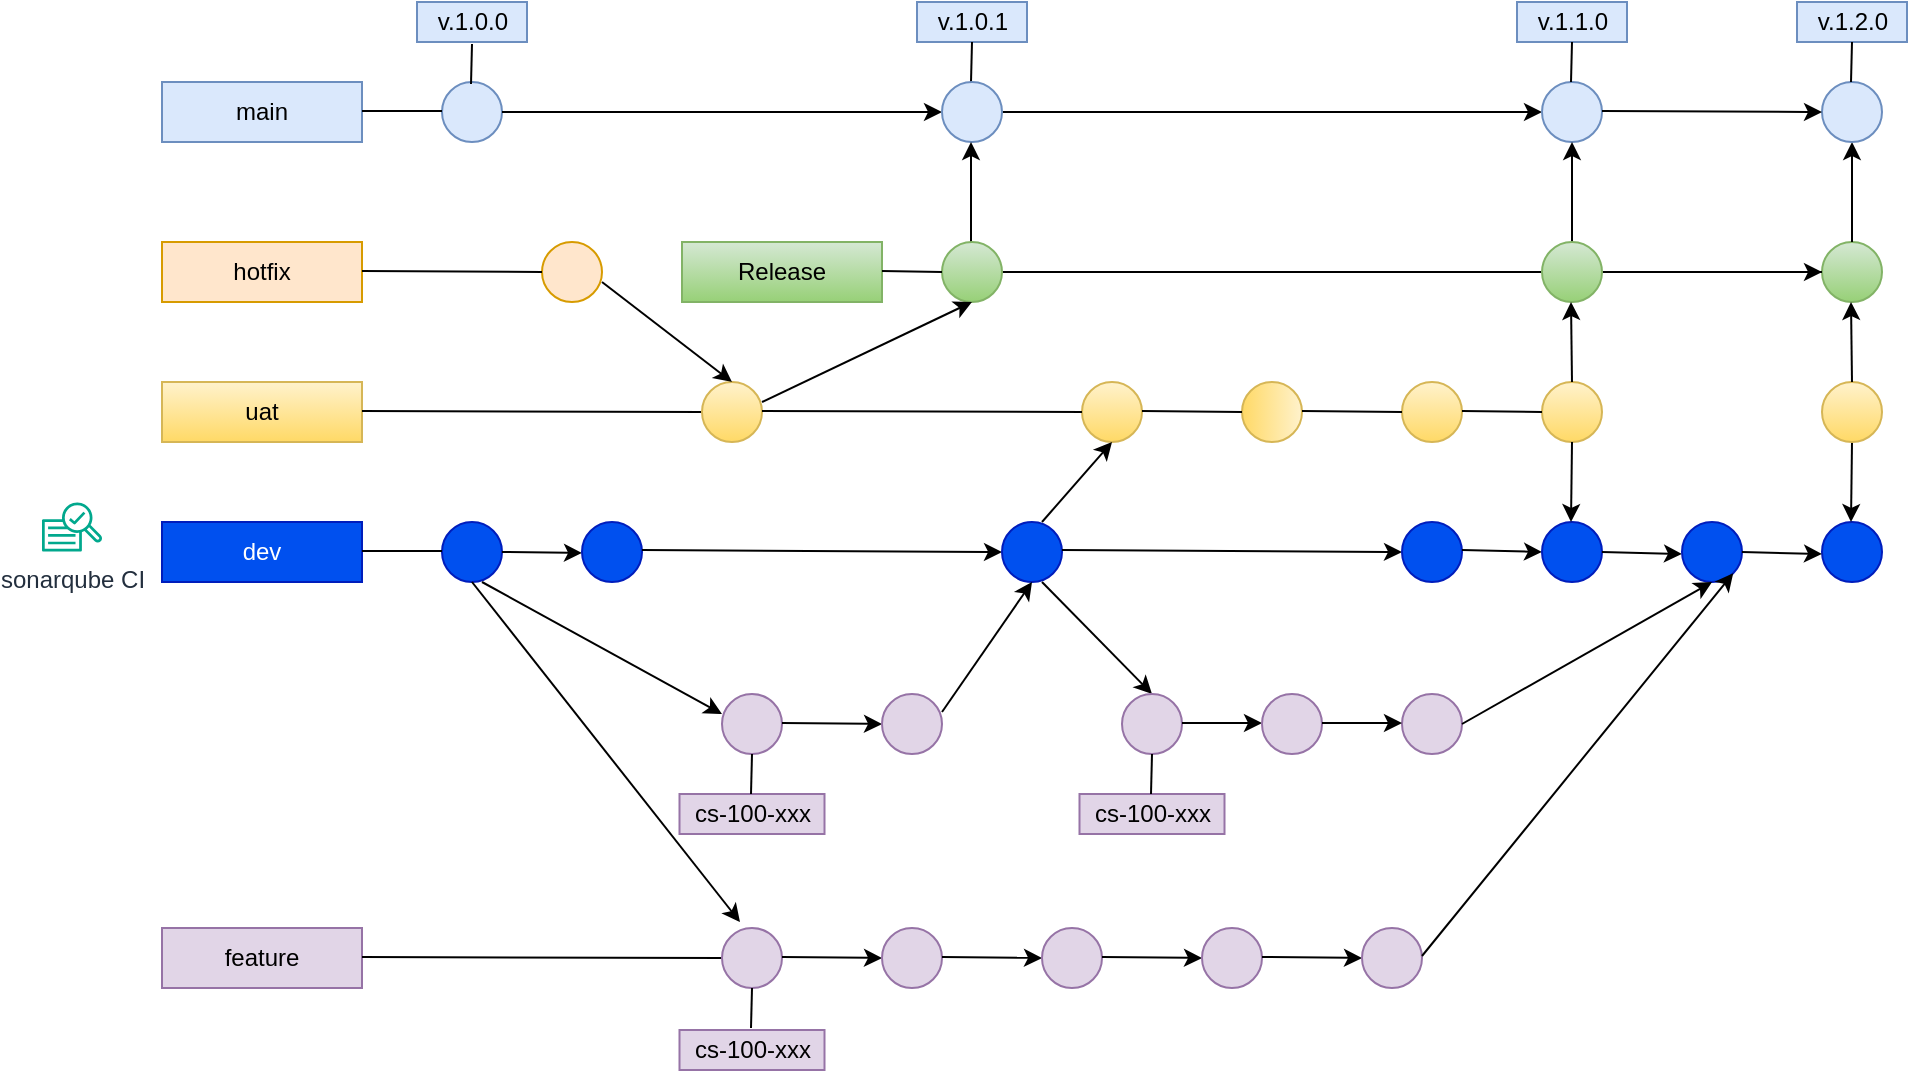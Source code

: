 <mxfile version="22.1.0" type="github">
  <diagram name="Page-1" id="AglED8rV2lXDWNFlJELm">
    <mxGraphModel dx="1376" dy="967" grid="1" gridSize="10" guides="1" tooltips="1" connect="1" arrows="1" fold="1" page="1" pageScale="1" pageWidth="850" pageHeight="1100" math="0" shadow="0">
      <root>
        <mxCell id="0" />
        <mxCell id="1" parent="0" />
        <mxCell id="lrsJLsBb-M8_abIkjrfc-1" value="main" style="rounded=0;whiteSpace=wrap;html=1;fillColor=#dae8fc;strokeColor=#6c8ebf;" parent="1" vertex="1">
          <mxGeometry x="100" y="140" width="100" height="30" as="geometry" />
        </mxCell>
        <mxCell id="lrsJLsBb-M8_abIkjrfc-2" value="hotfix" style="rounded=0;whiteSpace=wrap;html=1;fillColor=#ffe6cc;strokeColor=#d79b00;" parent="1" vertex="1">
          <mxGeometry x="100" y="220" width="100" height="30" as="geometry" />
        </mxCell>
        <mxCell id="lrsJLsBb-M8_abIkjrfc-3" value="dev" style="rounded=0;whiteSpace=wrap;html=1;fillColor=#0050ef;strokeColor=#001DBC;fontColor=#ffffff;" parent="1" vertex="1">
          <mxGeometry x="100" y="360" width="100" height="30" as="geometry" />
        </mxCell>
        <mxCell id="lrsJLsBb-M8_abIkjrfc-4" value="feature" style="rounded=0;whiteSpace=wrap;html=1;fillColor=#e1d5e7;strokeColor=#9673a6;" parent="1" vertex="1">
          <mxGeometry x="100" y="563" width="100" height="30" as="geometry" />
        </mxCell>
        <mxCell id="lrsJLsBb-M8_abIkjrfc-7" value="sonarqube CI" style="sketch=0;outlineConnect=0;fontColor=#232F3E;gradientColor=none;fillColor=#01A88D;strokeColor=none;dashed=0;verticalLabelPosition=bottom;verticalAlign=top;align=center;html=1;fontSize=12;fontStyle=0;aspect=fixed;pointerEvents=1;shape=mxgraph.aws4.sagemaker_train;" parent="1" vertex="1">
          <mxGeometry x="40" y="350" width="30" height="25" as="geometry" />
        </mxCell>
        <mxCell id="lrsJLsBb-M8_abIkjrfc-8" value="" style="ellipse;whiteSpace=wrap;html=1;aspect=fixed;fillColor=#dae8fc;strokeColor=#6c8ebf;" parent="1" vertex="1">
          <mxGeometry x="240" y="140" width="30" height="30" as="geometry" />
        </mxCell>
        <mxCell id="lrsJLsBb-M8_abIkjrfc-9" value="" style="endArrow=none;html=1;rounded=0;" parent="1" edge="1">
          <mxGeometry width="50" height="50" relative="1" as="geometry">
            <mxPoint x="200" y="154.5" as="sourcePoint" />
            <mxPoint x="240" y="154.5" as="targetPoint" />
          </mxGeometry>
        </mxCell>
        <mxCell id="lrsJLsBb-M8_abIkjrfc-10" value="" style="endArrow=none;html=1;rounded=0;" parent="1" edge="1">
          <mxGeometry width="50" height="50" relative="1" as="geometry">
            <mxPoint x="255" y="121" as="sourcePoint" />
            <mxPoint x="254.5" y="141" as="targetPoint" />
          </mxGeometry>
        </mxCell>
        <mxCell id="lrsJLsBb-M8_abIkjrfc-11" value="v.1.0.0" style="rounded=0;whiteSpace=wrap;html=1;fillColor=#dae8fc;strokeColor=#6c8ebf;" parent="1" vertex="1">
          <mxGeometry x="227.5" y="100" width="55" height="20" as="geometry" />
        </mxCell>
        <mxCell id="lrsJLsBb-M8_abIkjrfc-15" value="v.1.0.1" style="rounded=0;whiteSpace=wrap;html=1;fillColor=#dae8fc;strokeColor=#6c8ebf;" parent="1" vertex="1">
          <mxGeometry x="477.5" y="100" width="55" height="20" as="geometry" />
        </mxCell>
        <mxCell id="lrsJLsBb-M8_abIkjrfc-16" value="" style="endArrow=none;html=1;rounded=0;" parent="1" edge="1">
          <mxGeometry width="50" height="50" relative="1" as="geometry">
            <mxPoint x="505" y="120" as="sourcePoint" />
            <mxPoint x="504.5" y="140" as="targetPoint" />
          </mxGeometry>
        </mxCell>
        <mxCell id="lrsJLsBb-M8_abIkjrfc-19" value="" style="ellipse;whiteSpace=wrap;html=1;aspect=fixed;fillColor=#0050ef;strokeColor=#001DBC;fontColor=#ffffff;" parent="1" vertex="1">
          <mxGeometry x="240" y="360" width="30" height="30" as="geometry" />
        </mxCell>
        <mxCell id="lrsJLsBb-M8_abIkjrfc-20" value="" style="endArrow=none;html=1;rounded=0;" parent="1" edge="1">
          <mxGeometry width="50" height="50" relative="1" as="geometry">
            <mxPoint x="200" y="374.5" as="sourcePoint" />
            <mxPoint x="240" y="374.5" as="targetPoint" />
          </mxGeometry>
        </mxCell>
        <mxCell id="lrsJLsBb-M8_abIkjrfc-21" value="" style="endArrow=classic;html=1;rounded=0;" parent="1" edge="1">
          <mxGeometry width="50" height="50" relative="1" as="geometry">
            <mxPoint x="270" y="375" as="sourcePoint" />
            <mxPoint x="310" y="375.5" as="targetPoint" />
          </mxGeometry>
        </mxCell>
        <mxCell id="lrsJLsBb-M8_abIkjrfc-22" value="" style="ellipse;whiteSpace=wrap;html=1;aspect=fixed;fillColor=#0050ef;strokeColor=#001DBC;fontColor=#ffffff;" parent="1" vertex="1">
          <mxGeometry x="310" y="360" width="30" height="30" as="geometry" />
        </mxCell>
        <mxCell id="lrsJLsBb-M8_abIkjrfc-24" value="" style="ellipse;whiteSpace=wrap;html=1;aspect=fixed;fillColor=#ffe6cc;strokeColor=#d79b00;" parent="1" vertex="1">
          <mxGeometry x="290" y="220" width="30" height="30" as="geometry" />
        </mxCell>
        <mxCell id="lrsJLsBb-M8_abIkjrfc-26" value="" style="endArrow=none;html=1;rounded=0;entryX=0;entryY=0.5;entryDx=0;entryDy=0;" parent="1" target="lrsJLsBb-M8_abIkjrfc-24" edge="1">
          <mxGeometry width="50" height="50" relative="1" as="geometry">
            <mxPoint x="200" y="234.5" as="sourcePoint" />
            <mxPoint x="270" y="234.5" as="targetPoint" />
          </mxGeometry>
        </mxCell>
        <mxCell id="lrsJLsBb-M8_abIkjrfc-29" value="" style="endArrow=classic;html=1;rounded=0;" parent="1" edge="1">
          <mxGeometry width="50" height="50" relative="1" as="geometry">
            <mxPoint x="260" y="390" as="sourcePoint" />
            <mxPoint x="380" y="456" as="targetPoint" />
          </mxGeometry>
        </mxCell>
        <mxCell id="lrsJLsBb-M8_abIkjrfc-30" value="" style="ellipse;whiteSpace=wrap;html=1;aspect=fixed;fillColor=#e1d5e7;strokeColor=#9673a6;" parent="1" vertex="1">
          <mxGeometry x="380" y="446" width="30" height="30" as="geometry" />
        </mxCell>
        <mxCell id="lrsJLsBb-M8_abIkjrfc-31" value="" style="endArrow=none;html=1;rounded=0;" parent="1" edge="1">
          <mxGeometry width="50" height="50" relative="1" as="geometry">
            <mxPoint x="200" y="577.5" as="sourcePoint" />
            <mxPoint x="380" y="578" as="targetPoint" />
          </mxGeometry>
        </mxCell>
        <mxCell id="lrsJLsBb-M8_abIkjrfc-32" value="" style="ellipse;whiteSpace=wrap;html=1;aspect=fixed;fillColor=#e1d5e7;strokeColor=#9673a6;" parent="1" vertex="1">
          <mxGeometry x="380" y="563" width="30" height="30" as="geometry" />
        </mxCell>
        <mxCell id="lrsJLsBb-M8_abIkjrfc-33" value="cs-100-xxx" style="rounded=0;whiteSpace=wrap;html=1;fillColor=#e1d5e7;strokeColor=#9673a6;" parent="1" vertex="1">
          <mxGeometry x="358.75" y="496" width="72.5" height="20" as="geometry" />
        </mxCell>
        <mxCell id="lrsJLsBb-M8_abIkjrfc-34" value="" style="endArrow=none;html=1;rounded=0;" parent="1" edge="1">
          <mxGeometry width="50" height="50" relative="1" as="geometry">
            <mxPoint x="395" y="476" as="sourcePoint" />
            <mxPoint x="394.5" y="496" as="targetPoint" />
          </mxGeometry>
        </mxCell>
        <mxCell id="lrsJLsBb-M8_abIkjrfc-35" value="" style="endArrow=classic;html=1;rounded=0;" parent="1" edge="1">
          <mxGeometry width="50" height="50" relative="1" as="geometry">
            <mxPoint x="410" y="460.5" as="sourcePoint" />
            <mxPoint x="460" y="461" as="targetPoint" />
          </mxGeometry>
        </mxCell>
        <mxCell id="lrsJLsBb-M8_abIkjrfc-36" value="" style="ellipse;whiteSpace=wrap;html=1;aspect=fixed;fillColor=#e1d5e7;strokeColor=#9673a6;" parent="1" vertex="1">
          <mxGeometry x="460" y="446" width="30" height="30" as="geometry" />
        </mxCell>
        <mxCell id="lrsJLsBb-M8_abIkjrfc-37" value="" style="endArrow=classic;html=1;rounded=0;" parent="1" edge="1">
          <mxGeometry width="50" height="50" relative="1" as="geometry">
            <mxPoint x="340" y="374" as="sourcePoint" />
            <mxPoint x="520" y="375" as="targetPoint" />
          </mxGeometry>
        </mxCell>
        <mxCell id="lrsJLsBb-M8_abIkjrfc-38" value="" style="ellipse;whiteSpace=wrap;html=1;aspect=fixed;fillColor=#0050ef;strokeColor=#001DBC;fontColor=#ffffff;" parent="1" vertex="1">
          <mxGeometry x="520" y="360" width="30" height="30" as="geometry" />
        </mxCell>
        <mxCell id="lrsJLsBb-M8_abIkjrfc-39" value="" style="endArrow=classic;html=1;rounded=0;entryX=0.5;entryY=1;entryDx=0;entryDy=0;" parent="1" target="lrsJLsBb-M8_abIkjrfc-38" edge="1">
          <mxGeometry width="50" height="50" relative="1" as="geometry">
            <mxPoint x="490" y="455" as="sourcePoint" />
            <mxPoint x="550" y="375" as="targetPoint" />
          </mxGeometry>
        </mxCell>
        <mxCell id="lrsJLsBb-M8_abIkjrfc-40" value="" style="endArrow=classic;html=1;rounded=0;entryX=0.5;entryY=0;entryDx=0;entryDy=0;" parent="1" target="lrsJLsBb-M8_abIkjrfc-41" edge="1">
          <mxGeometry width="50" height="50" relative="1" as="geometry">
            <mxPoint x="540" y="390" as="sourcePoint" />
            <mxPoint x="590" y="430" as="targetPoint" />
          </mxGeometry>
        </mxCell>
        <mxCell id="lrsJLsBb-M8_abIkjrfc-41" value="" style="ellipse;whiteSpace=wrap;html=1;aspect=fixed;fillColor=#e1d5e7;strokeColor=#9673a6;" parent="1" vertex="1">
          <mxGeometry x="580" y="446" width="30" height="30" as="geometry" />
        </mxCell>
        <mxCell id="lrsJLsBb-M8_abIkjrfc-43" value="cs-100-xxx" style="rounded=0;whiteSpace=wrap;html=1;fillColor=#e1d5e7;strokeColor=#9673a6;" parent="1" vertex="1">
          <mxGeometry x="558.75" y="496" width="72.5" height="20" as="geometry" />
        </mxCell>
        <mxCell id="lrsJLsBb-M8_abIkjrfc-44" value="" style="endArrow=none;html=1;rounded=0;" parent="1" edge="1">
          <mxGeometry width="50" height="50" relative="1" as="geometry">
            <mxPoint x="595" y="476" as="sourcePoint" />
            <mxPoint x="594.5" y="496" as="targetPoint" />
          </mxGeometry>
        </mxCell>
        <mxCell id="lrsJLsBb-M8_abIkjrfc-45" value="" style="endArrow=classic;html=1;rounded=0;" parent="1" edge="1">
          <mxGeometry width="50" height="50" relative="1" as="geometry">
            <mxPoint x="610" y="460.5" as="sourcePoint" />
            <mxPoint x="650" y="460.5" as="targetPoint" />
          </mxGeometry>
        </mxCell>
        <mxCell id="lrsJLsBb-M8_abIkjrfc-46" value="" style="ellipse;whiteSpace=wrap;html=1;aspect=fixed;fillColor=#e1d5e7;strokeColor=#9673a6;" parent="1" vertex="1">
          <mxGeometry x="650" y="446" width="30" height="30" as="geometry" />
        </mxCell>
        <mxCell id="lrsJLsBb-M8_abIkjrfc-48" value="" style="ellipse;whiteSpace=wrap;html=1;aspect=fixed;fillColor=#e1d5e7;strokeColor=#9673a6;" parent="1" vertex="1">
          <mxGeometry x="720" y="446" width="30" height="30" as="geometry" />
        </mxCell>
        <mxCell id="lrsJLsBb-M8_abIkjrfc-49" value="" style="endArrow=classic;html=1;rounded=0;" parent="1" edge="1">
          <mxGeometry width="50" height="50" relative="1" as="geometry">
            <mxPoint x="680" y="460.5" as="sourcePoint" />
            <mxPoint x="720" y="460.5" as="targetPoint" />
          </mxGeometry>
        </mxCell>
        <mxCell id="lrsJLsBb-M8_abIkjrfc-50" value="" style="endArrow=classic;html=1;rounded=0;" parent="1" edge="1">
          <mxGeometry width="50" height="50" relative="1" as="geometry">
            <mxPoint x="550" y="374" as="sourcePoint" />
            <mxPoint x="720" y="375" as="targetPoint" />
          </mxGeometry>
        </mxCell>
        <mxCell id="lrsJLsBb-M8_abIkjrfc-51" value="" style="ellipse;whiteSpace=wrap;html=1;aspect=fixed;fillColor=#0050ef;strokeColor=#001DBC;fontColor=#ffffff;" parent="1" vertex="1">
          <mxGeometry x="720" y="360" width="30" height="30" as="geometry" />
        </mxCell>
        <mxCell id="lrsJLsBb-M8_abIkjrfc-52" value="" style="endArrow=classic;html=1;rounded=0;" parent="1" edge="1">
          <mxGeometry width="50" height="50" relative="1" as="geometry">
            <mxPoint x="750" y="374" as="sourcePoint" />
            <mxPoint x="790" y="375" as="targetPoint" />
          </mxGeometry>
        </mxCell>
        <mxCell id="lrsJLsBb-M8_abIkjrfc-53" value="" style="ellipse;whiteSpace=wrap;html=1;aspect=fixed;fillColor=#0050ef;strokeColor=#001DBC;fontColor=#ffffff;" parent="1" vertex="1">
          <mxGeometry x="790" y="360" width="30" height="30" as="geometry" />
        </mxCell>
        <mxCell id="lrsJLsBb-M8_abIkjrfc-54" value="" style="endArrow=classic;html=1;rounded=0;" parent="1" edge="1">
          <mxGeometry width="50" height="50" relative="1" as="geometry">
            <mxPoint x="820" y="375" as="sourcePoint" />
            <mxPoint x="860" y="376" as="targetPoint" />
          </mxGeometry>
        </mxCell>
        <mxCell id="lrsJLsBb-M8_abIkjrfc-55" value="" style="ellipse;whiteSpace=wrap;html=1;aspect=fixed;fillColor=#0050ef;strokeColor=#001DBC;fontColor=#ffffff;" parent="1" vertex="1">
          <mxGeometry x="860" y="360" width="30" height="30" as="geometry" />
        </mxCell>
        <mxCell id="lrsJLsBb-M8_abIkjrfc-56" value="" style="endArrow=classic;html=1;rounded=0;entryX=0.5;entryY=1;entryDx=0;entryDy=0;" parent="1" target="lrsJLsBb-M8_abIkjrfc-55" edge="1">
          <mxGeometry width="50" height="50" relative="1" as="geometry">
            <mxPoint x="750" y="461" as="sourcePoint" />
            <mxPoint x="795" y="396" as="targetPoint" />
          </mxGeometry>
        </mxCell>
        <mxCell id="lrsJLsBb-M8_abIkjrfc-57" value="uat" style="rounded=0;whiteSpace=wrap;html=1;fillColor=#fff2cc;strokeColor=#d6b656;gradientColor=#ffd966;" parent="1" vertex="1">
          <mxGeometry x="100" y="290" width="100" height="30" as="geometry" />
        </mxCell>
        <mxCell id="lrsJLsBb-M8_abIkjrfc-58" value="" style="endArrow=none;html=1;rounded=0;entryX=0;entryY=0.5;entryDx=0;entryDy=0;" parent="1" edge="1" target="lrsJLsBb-M8_abIkjrfc-62">
          <mxGeometry width="50" height="50" relative="1" as="geometry">
            <mxPoint x="200" y="304.5" as="sourcePoint" />
            <mxPoint x="250" y="305" as="targetPoint" />
          </mxGeometry>
        </mxCell>
        <mxCell id="lrsJLsBb-M8_abIkjrfc-62" value="" style="ellipse;whiteSpace=wrap;html=1;aspect=fixed;fillColor=#fff2cc;strokeColor=#d6b656;gradientColor=#ffd966;" parent="1" vertex="1">
          <mxGeometry x="370" y="290" width="30" height="30" as="geometry" />
        </mxCell>
        <mxCell id="lrsJLsBb-M8_abIkjrfc-65" value="Release" style="rounded=0;whiteSpace=wrap;html=1;fillColor=#d5e8d4;strokeColor=#82b366;gradientColor=#97d077;" parent="1" vertex="1">
          <mxGeometry x="360" y="220" width="100" height="30" as="geometry" />
        </mxCell>
        <mxCell id="lrsJLsBb-M8_abIkjrfc-66" value="" style="endArrow=none;html=1;rounded=0;entryX=0;entryY=0.5;entryDx=0;entryDy=0;exitX=1;exitY=0.5;exitDx=0;exitDy=0;" parent="1" target="lrsJLsBb-M8_abIkjrfc-67" edge="1" source="CNAplac2UCYMmyorSGuq-23">
          <mxGeometry width="50" height="50" relative="1" as="geometry">
            <mxPoint x="560" y="234.5" as="sourcePoint" />
            <mxPoint x="770" y="235" as="targetPoint" />
          </mxGeometry>
        </mxCell>
        <mxCell id="CNAplac2UCYMmyorSGuq-1" value="" style="edgeStyle=orthogonalEdgeStyle;rounded=0;orthogonalLoop=1;jettySize=auto;html=1;" edge="1" parent="1" source="lrsJLsBb-M8_abIkjrfc-67" target="lrsJLsBb-M8_abIkjrfc-104">
          <mxGeometry relative="1" as="geometry" />
        </mxCell>
        <mxCell id="lrsJLsBb-M8_abIkjrfc-70" value="" style="endArrow=classic;html=1;rounded=0;entryX=0;entryY=0.5;entryDx=0;entryDy=0;" parent="1" target="lrsJLsBb-M8_abIkjrfc-71" edge="1" source="lrsJLsBb-M8_abIkjrfc-14">
          <mxGeometry width="50" height="50" relative="1" as="geometry">
            <mxPoint x="340" y="154.5" as="sourcePoint" />
            <mxPoint x="630" y="155" as="targetPoint" />
          </mxGeometry>
        </mxCell>
        <mxCell id="lrsJLsBb-M8_abIkjrfc-71" value="" style="ellipse;whiteSpace=wrap;html=1;aspect=fixed;fillColor=#dae8fc;strokeColor=#6c8ebf;" parent="1" vertex="1">
          <mxGeometry x="790" y="140" width="30" height="30" as="geometry" />
        </mxCell>
        <mxCell id="lrsJLsBb-M8_abIkjrfc-73" value="" style="ellipse;whiteSpace=wrap;html=1;aspect=fixed;fillColor=#fff2cc;strokeColor=#d6b656;gradientColor=#ffd966;" parent="1" vertex="1">
          <mxGeometry x="560" y="290" width="30" height="30" as="geometry" />
        </mxCell>
        <mxCell id="lrsJLsBb-M8_abIkjrfc-76" value="" style="endArrow=none;html=1;rounded=0;entryX=0;entryY=0.5;entryDx=0;entryDy=0;" parent="1" target="lrsJLsBb-M8_abIkjrfc-73" edge="1">
          <mxGeometry width="50" height="50" relative="1" as="geometry">
            <mxPoint x="400" y="304.5" as="sourcePoint" />
            <mxPoint x="431.25" y="305" as="targetPoint" />
          </mxGeometry>
        </mxCell>
        <mxCell id="lrsJLsBb-M8_abIkjrfc-79" value="" style="endArrow=classic;html=1;rounded=0;entryX=0.5;entryY=1;entryDx=0;entryDy=0;exitX=0.5;exitY=0;exitDx=0;exitDy=0;" parent="1" target="lrsJLsBb-M8_abIkjrfc-71" edge="1" source="lrsJLsBb-M8_abIkjrfc-67">
          <mxGeometry width="50" height="50" relative="1" as="geometry">
            <mxPoint x="804.5" y="200" as="sourcePoint" />
            <mxPoint x="805" y="176" as="targetPoint" />
          </mxGeometry>
        </mxCell>
        <mxCell id="lrsJLsBb-M8_abIkjrfc-83" value="" style="ellipse;whiteSpace=wrap;html=1;aspect=fixed;fillColor=#0050ef;strokeColor=#001DBC;fontColor=#ffffff;" parent="1" vertex="1">
          <mxGeometry x="930" y="360" width="30" height="30" as="geometry" />
        </mxCell>
        <mxCell id="lrsJLsBb-M8_abIkjrfc-84" value="" style="endArrow=classic;html=1;rounded=0;" parent="1" edge="1">
          <mxGeometry width="50" height="50" relative="1" as="geometry">
            <mxPoint x="890" y="375" as="sourcePoint" />
            <mxPoint x="930" y="376" as="targetPoint" />
          </mxGeometry>
        </mxCell>
        <mxCell id="lrsJLsBb-M8_abIkjrfc-85" value="" style="endArrow=classic;html=1;rounded=0;entryX=0.3;entryY=-0.1;entryDx=0;entryDy=0;entryPerimeter=0;exitX=0.5;exitY=1;exitDx=0;exitDy=0;" parent="1" source="lrsJLsBb-M8_abIkjrfc-19" target="lrsJLsBb-M8_abIkjrfc-32" edge="1">
          <mxGeometry width="50" height="50" relative="1" as="geometry">
            <mxPoint x="245" y="390" as="sourcePoint" />
            <mxPoint x="365" y="456" as="targetPoint" />
          </mxGeometry>
        </mxCell>
        <mxCell id="lrsJLsBb-M8_abIkjrfc-86" value="cs-100-xxx" style="rounded=0;whiteSpace=wrap;html=1;fillColor=#e1d5e7;strokeColor=#9673a6;" parent="1" vertex="1">
          <mxGeometry x="358.75" y="614" width="72.5" height="20" as="geometry" />
        </mxCell>
        <mxCell id="lrsJLsBb-M8_abIkjrfc-87" value="" style="endArrow=none;html=1;rounded=0;" parent="1" edge="1">
          <mxGeometry width="50" height="50" relative="1" as="geometry">
            <mxPoint x="395" y="593" as="sourcePoint" />
            <mxPoint x="394.5" y="613" as="targetPoint" />
          </mxGeometry>
        </mxCell>
        <mxCell id="lrsJLsBb-M8_abIkjrfc-88" value="" style="endArrow=classic;html=1;rounded=0;" parent="1" edge="1">
          <mxGeometry width="50" height="50" relative="1" as="geometry">
            <mxPoint x="410" y="577.5" as="sourcePoint" />
            <mxPoint x="460" y="578" as="targetPoint" />
          </mxGeometry>
        </mxCell>
        <mxCell id="lrsJLsBb-M8_abIkjrfc-89" value="" style="ellipse;whiteSpace=wrap;html=1;aspect=fixed;fillColor=#e1d5e7;strokeColor=#9673a6;" parent="1" vertex="1">
          <mxGeometry x="460" y="563" width="30" height="30" as="geometry" />
        </mxCell>
        <mxCell id="lrsJLsBb-M8_abIkjrfc-90" value="" style="endArrow=classic;html=1;rounded=0;" parent="1" edge="1">
          <mxGeometry width="50" height="50" relative="1" as="geometry">
            <mxPoint x="490" y="577.5" as="sourcePoint" />
            <mxPoint x="540" y="578" as="targetPoint" />
          </mxGeometry>
        </mxCell>
        <mxCell id="lrsJLsBb-M8_abIkjrfc-91" value="" style="ellipse;whiteSpace=wrap;html=1;aspect=fixed;fillColor=#e1d5e7;strokeColor=#9673a6;" parent="1" vertex="1">
          <mxGeometry x="540" y="563" width="30" height="30" as="geometry" />
        </mxCell>
        <mxCell id="lrsJLsBb-M8_abIkjrfc-92" value="" style="endArrow=classic;html=1;rounded=0;" parent="1" edge="1">
          <mxGeometry width="50" height="50" relative="1" as="geometry">
            <mxPoint x="570" y="577.5" as="sourcePoint" />
            <mxPoint x="620" y="578" as="targetPoint" />
          </mxGeometry>
        </mxCell>
        <mxCell id="lrsJLsBb-M8_abIkjrfc-93" value="" style="ellipse;whiteSpace=wrap;html=1;aspect=fixed;fillColor=#e1d5e7;strokeColor=#9673a6;" parent="1" vertex="1">
          <mxGeometry x="620" y="563" width="30" height="30" as="geometry" />
        </mxCell>
        <mxCell id="lrsJLsBb-M8_abIkjrfc-94" value="" style="endArrow=classic;html=1;rounded=0;" parent="1" edge="1">
          <mxGeometry width="50" height="50" relative="1" as="geometry">
            <mxPoint x="650" y="577.5" as="sourcePoint" />
            <mxPoint x="700" y="578" as="targetPoint" />
          </mxGeometry>
        </mxCell>
        <mxCell id="lrsJLsBb-M8_abIkjrfc-95" value="" style="ellipse;whiteSpace=wrap;html=1;aspect=fixed;fillColor=#e1d5e7;strokeColor=#9673a6;" parent="1" vertex="1">
          <mxGeometry x="700" y="563" width="30" height="30" as="geometry" />
        </mxCell>
        <mxCell id="lrsJLsBb-M8_abIkjrfc-96" value="" style="endArrow=classic;html=1;rounded=0;entryX=1;entryY=1;entryDx=0;entryDy=0;" parent="1" target="lrsJLsBb-M8_abIkjrfc-55" edge="1">
          <mxGeometry width="50" height="50" relative="1" as="geometry">
            <mxPoint x="730" y="577" as="sourcePoint" />
            <mxPoint x="880" y="396" as="targetPoint" />
          </mxGeometry>
        </mxCell>
        <mxCell id="lrsJLsBb-M8_abIkjrfc-104" value="" style="ellipse;whiteSpace=wrap;html=1;aspect=fixed;fillColor=#d5e8d4;strokeColor=#82b366;gradientColor=#97d077;" parent="1" vertex="1">
          <mxGeometry x="930" y="220" width="30" height="30" as="geometry" />
        </mxCell>
        <mxCell id="lrsJLsBb-M8_abIkjrfc-106" value="" style="endArrow=none;html=1;rounded=0;entryX=0;entryY=0.5;entryDx=0;entryDy=0;" parent="1" target="lrsJLsBb-M8_abIkjrfc-104" edge="1" source="lrsJLsBb-M8_abIkjrfc-67">
          <mxGeometry width="50" height="50" relative="1" as="geometry">
            <mxPoint x="807.5" y="234.5" as="sourcePoint" />
            <mxPoint x="997.5" y="235" as="targetPoint" />
          </mxGeometry>
        </mxCell>
        <mxCell id="lrsJLsBb-M8_abIkjrfc-107" value="" style="endArrow=classic;html=1;rounded=0;entryX=0.5;entryY=1;entryDx=0;entryDy=0;exitX=0.5;exitY=0;exitDx=0;exitDy=0;" parent="1" edge="1" source="lrsJLsBb-M8_abIkjrfc-104">
          <mxGeometry width="50" height="50" relative="1" as="geometry">
            <mxPoint x="944.5" y="200" as="sourcePoint" />
            <mxPoint x="945" y="170" as="targetPoint" />
          </mxGeometry>
        </mxCell>
        <mxCell id="lrsJLsBb-M8_abIkjrfc-108" value="" style="ellipse;whiteSpace=wrap;html=1;aspect=fixed;fillColor=#dae8fc;strokeColor=#6c8ebf;direction=south;" parent="1" vertex="1">
          <mxGeometry x="930" y="140" width="30" height="30" as="geometry" />
        </mxCell>
        <mxCell id="lrsJLsBb-M8_abIkjrfc-109" value="" style="endArrow=classic;html=1;rounded=0;entryX=0.5;entryY=1;entryDx=0;entryDy=0;" parent="1" target="lrsJLsBb-M8_abIkjrfc-108" edge="1">
          <mxGeometry width="50" height="50" relative="1" as="geometry">
            <mxPoint x="820" y="154.5" as="sourcePoint" />
            <mxPoint x="1050" y="155.5" as="targetPoint" />
          </mxGeometry>
        </mxCell>
        <mxCell id="lrsJLsBb-M8_abIkjrfc-110" value="v.1.1.0" style="rounded=0;whiteSpace=wrap;html=1;fillColor=#dae8fc;strokeColor=#6c8ebf;" parent="1" vertex="1">
          <mxGeometry x="777.5" y="100" width="55" height="20" as="geometry" />
        </mxCell>
        <mxCell id="lrsJLsBb-M8_abIkjrfc-111" value="v.1.2.0" style="rounded=0;whiteSpace=wrap;html=1;fillColor=#dae8fc;strokeColor=#6c8ebf;" parent="1" vertex="1">
          <mxGeometry x="917.5" y="100" width="55" height="20" as="geometry" />
        </mxCell>
        <mxCell id="lrsJLsBb-M8_abIkjrfc-113" value="" style="endArrow=none;html=1;rounded=0;" parent="1" edge="1">
          <mxGeometry width="50" height="50" relative="1" as="geometry">
            <mxPoint x="805" y="120" as="sourcePoint" />
            <mxPoint x="804.5" y="140" as="targetPoint" />
          </mxGeometry>
        </mxCell>
        <mxCell id="lrsJLsBb-M8_abIkjrfc-114" value="" style="endArrow=none;html=1;rounded=0;" parent="1" edge="1">
          <mxGeometry width="50" height="50" relative="1" as="geometry">
            <mxPoint x="945" y="120" as="sourcePoint" />
            <mxPoint x="944.5" y="140" as="targetPoint" />
          </mxGeometry>
        </mxCell>
        <mxCell id="CNAplac2UCYMmyorSGuq-3" value="" style="endArrow=none;html=1;rounded=0;entryX=0;entryY=0.5;entryDx=0;entryDy=0;" edge="1" parent="1" target="lrsJLsBb-M8_abIkjrfc-67">
          <mxGeometry width="50" height="50" relative="1" as="geometry">
            <mxPoint x="807.5" y="234.5" as="sourcePoint" />
            <mxPoint x="930" y="235" as="targetPoint" />
          </mxGeometry>
        </mxCell>
        <mxCell id="lrsJLsBb-M8_abIkjrfc-67" value="" style="ellipse;whiteSpace=wrap;html=1;aspect=fixed;fillColor=#d5e8d4;strokeColor=#82b366;gradientColor=#97d077;" parent="1" vertex="1">
          <mxGeometry x="790" y="220" width="30" height="30" as="geometry" />
        </mxCell>
        <mxCell id="CNAplac2UCYMmyorSGuq-4" value="" style="endArrow=classic;html=1;rounded=0;entryX=0.5;entryY=0;entryDx=0;entryDy=0;exitX=0.5;exitY=1;exitDx=0;exitDy=0;" edge="1" parent="1" source="CNAplac2UCYMmyorSGuq-18">
          <mxGeometry width="50" height="50" relative="1" as="geometry">
            <mxPoint x="944.5" y="250" as="sourcePoint" />
            <mxPoint x="944.5" y="360" as="targetPoint" />
          </mxGeometry>
        </mxCell>
        <mxCell id="CNAplac2UCYMmyorSGuq-5" value="" style="endArrow=classic;html=1;rounded=0;entryX=0.5;entryY=0;entryDx=0;entryDy=0;" edge="1" parent="1" target="lrsJLsBb-M8_abIkjrfc-62">
          <mxGeometry width="50" height="50" relative="1" as="geometry">
            <mxPoint x="320" y="240" as="sourcePoint" />
            <mxPoint x="440" y="306" as="targetPoint" />
          </mxGeometry>
        </mxCell>
        <mxCell id="CNAplac2UCYMmyorSGuq-7" value="" style="endArrow=classic;html=1;rounded=0;entryX=0.5;entryY=1;entryDx=0;entryDy=0;" edge="1" parent="1" target="lrsJLsBb-M8_abIkjrfc-73">
          <mxGeometry width="50" height="50" relative="1" as="geometry">
            <mxPoint x="540" y="360" as="sourcePoint" />
            <mxPoint x="600" y="300" as="targetPoint" />
          </mxGeometry>
        </mxCell>
        <mxCell id="CNAplac2UCYMmyorSGuq-8" value="" style="ellipse;whiteSpace=wrap;html=1;aspect=fixed;fillColor=#fff2cc;strokeColor=#d6b656;gradientColor=#ffd966;direction=south;" vertex="1" parent="1">
          <mxGeometry x="640" y="290" width="30" height="30" as="geometry" />
        </mxCell>
        <mxCell id="CNAplac2UCYMmyorSGuq-9" value="" style="ellipse;whiteSpace=wrap;html=1;aspect=fixed;fillColor=#fff2cc;strokeColor=#d6b656;gradientColor=#ffd966;" vertex="1" parent="1">
          <mxGeometry x="720" y="290" width="30" height="30" as="geometry" />
        </mxCell>
        <mxCell id="CNAplac2UCYMmyorSGuq-10" value="" style="ellipse;whiteSpace=wrap;html=1;aspect=fixed;fillColor=#fff2cc;strokeColor=#d6b656;gradientColor=#ffd966;" vertex="1" parent="1">
          <mxGeometry x="790" y="290" width="30" height="30" as="geometry" />
        </mxCell>
        <mxCell id="CNAplac2UCYMmyorSGuq-11" value="" style="endArrow=none;html=1;rounded=0;" edge="1" parent="1">
          <mxGeometry width="50" height="50" relative="1" as="geometry">
            <mxPoint x="590" y="304.5" as="sourcePoint" />
            <mxPoint x="640" y="305" as="targetPoint" />
          </mxGeometry>
        </mxCell>
        <mxCell id="CNAplac2UCYMmyorSGuq-12" value="" style="endArrow=classic;html=1;rounded=0;entryX=0;entryY=0.5;entryDx=0;entryDy=0;exitX=1;exitY=0.5;exitDx=0;exitDy=0;" edge="1" parent="1" source="lrsJLsBb-M8_abIkjrfc-8" target="lrsJLsBb-M8_abIkjrfc-14">
          <mxGeometry width="50" height="50" relative="1" as="geometry">
            <mxPoint x="340" y="154.5" as="sourcePoint" />
            <mxPoint x="790" y="155" as="targetPoint" />
          </mxGeometry>
        </mxCell>
        <mxCell id="lrsJLsBb-M8_abIkjrfc-14" value="" style="ellipse;whiteSpace=wrap;html=1;aspect=fixed;fillColor=#dae8fc;strokeColor=#6c8ebf;" parent="1" vertex="1">
          <mxGeometry x="490" y="140" width="30" height="30" as="geometry" />
        </mxCell>
        <mxCell id="CNAplac2UCYMmyorSGuq-15" value="" style="endArrow=classic;html=1;rounded=0;entryX=0.5;entryY=1;entryDx=0;entryDy=0;exitX=0.5;exitY=0;exitDx=0;exitDy=0;" edge="1" parent="1">
          <mxGeometry width="50" height="50" relative="1" as="geometry">
            <mxPoint x="504.5" y="220" as="sourcePoint" />
            <mxPoint x="504.5" y="170" as="targetPoint" />
          </mxGeometry>
        </mxCell>
        <mxCell id="CNAplac2UCYMmyorSGuq-16" value="" style="endArrow=none;html=1;rounded=0;" edge="1" parent="1">
          <mxGeometry width="50" height="50" relative="1" as="geometry">
            <mxPoint x="670" y="304.5" as="sourcePoint" />
            <mxPoint x="720" y="305" as="targetPoint" />
          </mxGeometry>
        </mxCell>
        <mxCell id="CNAplac2UCYMmyorSGuq-17" value="" style="endArrow=none;html=1;rounded=0;entryX=0;entryY=0.5;entryDx=0;entryDy=0;" edge="1" parent="1" target="CNAplac2UCYMmyorSGuq-10">
          <mxGeometry width="50" height="50" relative="1" as="geometry">
            <mxPoint x="750" y="304.5" as="sourcePoint" />
            <mxPoint x="800" y="305" as="targetPoint" />
          </mxGeometry>
        </mxCell>
        <mxCell id="CNAplac2UCYMmyorSGuq-18" value="" style="ellipse;whiteSpace=wrap;html=1;aspect=fixed;fillColor=#fff2cc;strokeColor=#d6b656;gradientColor=#ffd966;" vertex="1" parent="1">
          <mxGeometry x="930" y="290" width="30" height="30" as="geometry" />
        </mxCell>
        <mxCell id="CNAplac2UCYMmyorSGuq-20" value="" style="endArrow=classic;html=1;rounded=0;entryX=0.5;entryY=1;entryDx=0;entryDy=0;" edge="1" parent="1">
          <mxGeometry width="50" height="50" relative="1" as="geometry">
            <mxPoint x="805" y="290" as="sourcePoint" />
            <mxPoint x="804.5" y="250" as="targetPoint" />
          </mxGeometry>
        </mxCell>
        <mxCell id="CNAplac2UCYMmyorSGuq-21" value="" style="endArrow=classic;html=1;rounded=0;entryX=0.5;entryY=1;entryDx=0;entryDy=0;" edge="1" parent="1">
          <mxGeometry width="50" height="50" relative="1" as="geometry">
            <mxPoint x="945" y="290" as="sourcePoint" />
            <mxPoint x="944.5" y="250" as="targetPoint" />
          </mxGeometry>
        </mxCell>
        <mxCell id="CNAplac2UCYMmyorSGuq-22" value="" style="endArrow=classic;html=1;rounded=0;entryX=0.5;entryY=0;entryDx=0;entryDy=0;exitX=0.5;exitY=1;exitDx=0;exitDy=0;" edge="1" parent="1">
          <mxGeometry width="50" height="50" relative="1" as="geometry">
            <mxPoint x="805" y="320" as="sourcePoint" />
            <mxPoint x="804.5" y="360" as="targetPoint" />
          </mxGeometry>
        </mxCell>
        <mxCell id="CNAplac2UCYMmyorSGuq-23" value="" style="ellipse;whiteSpace=wrap;html=1;aspect=fixed;fillColor=#d5e8d4;strokeColor=#82b366;gradientColor=#97d077;" vertex="1" parent="1">
          <mxGeometry x="490" y="220" width="30" height="30" as="geometry" />
        </mxCell>
        <mxCell id="CNAplac2UCYMmyorSGuq-24" value="" style="endArrow=classic;html=1;rounded=0;entryX=0.5;entryY=1;entryDx=0;entryDy=0;" edge="1" parent="1" target="CNAplac2UCYMmyorSGuq-23">
          <mxGeometry width="50" height="50" relative="1" as="geometry">
            <mxPoint x="400" y="300" as="sourcePoint" />
            <mxPoint x="435" y="260" as="targetPoint" />
          </mxGeometry>
        </mxCell>
        <mxCell id="CNAplac2UCYMmyorSGuq-25" value="" style="endArrow=none;html=1;rounded=0;entryX=0;entryY=0.5;entryDx=0;entryDy=0;exitX=1;exitY=0.5;exitDx=0;exitDy=0;" edge="1" parent="1" target="CNAplac2UCYMmyorSGuq-23">
          <mxGeometry width="50" height="50" relative="1" as="geometry">
            <mxPoint x="460" y="234.5" as="sourcePoint" />
            <mxPoint x="730" y="234.5" as="targetPoint" />
          </mxGeometry>
        </mxCell>
      </root>
    </mxGraphModel>
  </diagram>
</mxfile>
